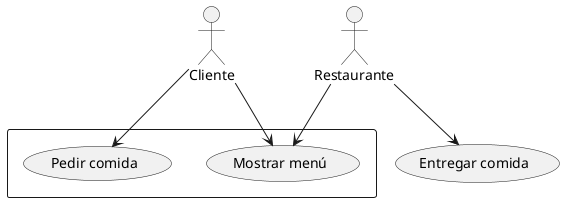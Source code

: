 @startuml

:Cliente: as c
:Restaurante: as r

rectangle {
(Mostrar menú) as u1
(Pedir comida) as u2
}
(Entregar comida) as u3

c --> u1
r --> u1
c --> u2
r --> u3


@enduml